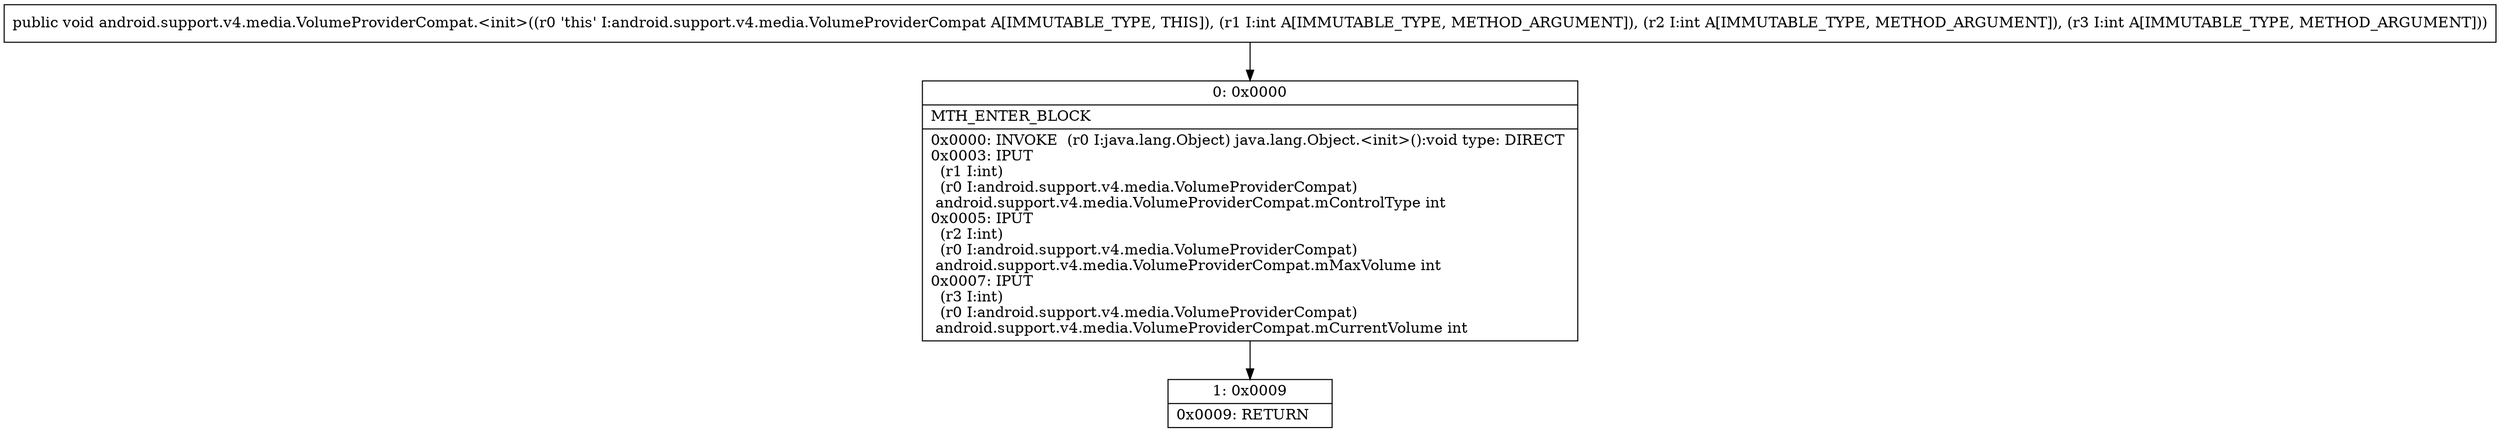 digraph "CFG forandroid.support.v4.media.VolumeProviderCompat.\<init\>(III)V" {
Node_0 [shape=record,label="{0\:\ 0x0000|MTH_ENTER_BLOCK\l|0x0000: INVOKE  (r0 I:java.lang.Object) java.lang.Object.\<init\>():void type: DIRECT \l0x0003: IPUT  \l  (r1 I:int)\l  (r0 I:android.support.v4.media.VolumeProviderCompat)\l android.support.v4.media.VolumeProviderCompat.mControlType int \l0x0005: IPUT  \l  (r2 I:int)\l  (r0 I:android.support.v4.media.VolumeProviderCompat)\l android.support.v4.media.VolumeProviderCompat.mMaxVolume int \l0x0007: IPUT  \l  (r3 I:int)\l  (r0 I:android.support.v4.media.VolumeProviderCompat)\l android.support.v4.media.VolumeProviderCompat.mCurrentVolume int \l}"];
Node_1 [shape=record,label="{1\:\ 0x0009|0x0009: RETURN   \l}"];
MethodNode[shape=record,label="{public void android.support.v4.media.VolumeProviderCompat.\<init\>((r0 'this' I:android.support.v4.media.VolumeProviderCompat A[IMMUTABLE_TYPE, THIS]), (r1 I:int A[IMMUTABLE_TYPE, METHOD_ARGUMENT]), (r2 I:int A[IMMUTABLE_TYPE, METHOD_ARGUMENT]), (r3 I:int A[IMMUTABLE_TYPE, METHOD_ARGUMENT])) }"];
MethodNode -> Node_0;
Node_0 -> Node_1;
}

